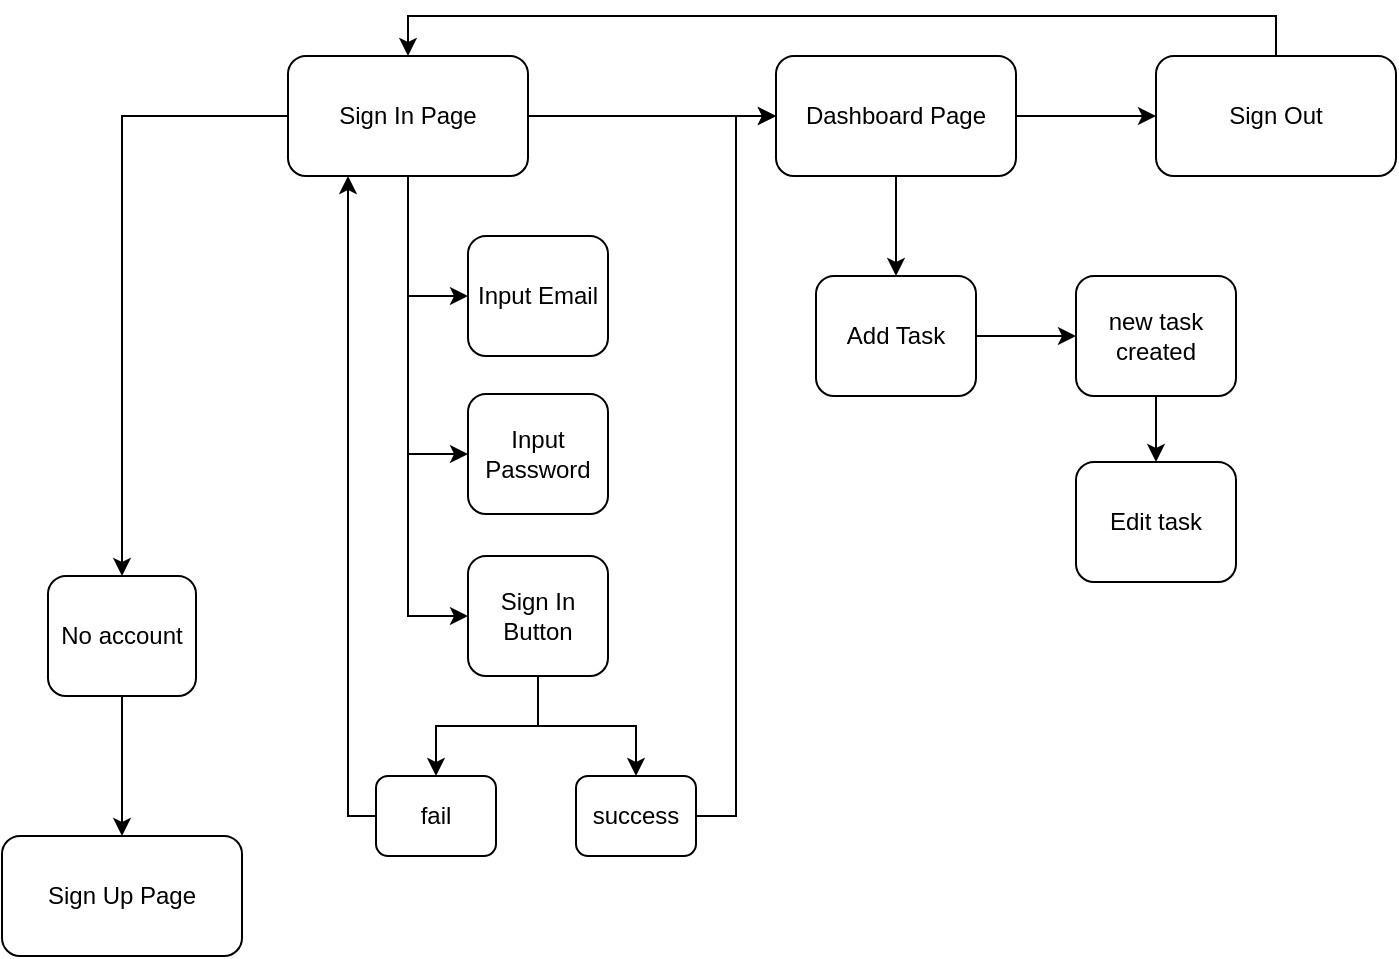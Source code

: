 <mxfile version="22.1.16" type="github">
  <diagram name="Page-1" id="e7e014a7-5840-1c2e-5031-d8a46d1fe8dd">
    <mxGraphModel dx="1050" dy="522" grid="1" gridSize="10" guides="1" tooltips="1" connect="1" arrows="1" fold="1" page="1" pageScale="1" pageWidth="1169" pageHeight="826" background="none" math="0" shadow="0">
      <root>
        <mxCell id="0" />
        <mxCell id="1" parent="0" />
        <mxCell id="DDBRn-jITelrEfrWwjiB-7" style="edgeStyle=orthogonalEdgeStyle;rounded=0;orthogonalLoop=1;jettySize=auto;html=1;entryX=0;entryY=0.5;entryDx=0;entryDy=0;" edge="1" parent="1" source="DDBRn-jITelrEfrWwjiB-1" target="DDBRn-jITelrEfrWwjiB-6">
          <mxGeometry relative="1" as="geometry" />
        </mxCell>
        <mxCell id="DDBRn-jITelrEfrWwjiB-23" style="edgeStyle=orthogonalEdgeStyle;rounded=0;orthogonalLoop=1;jettySize=auto;html=1;entryX=0;entryY=0.5;entryDx=0;entryDy=0;" edge="1" parent="1" source="DDBRn-jITelrEfrWwjiB-1" target="DDBRn-jITelrEfrWwjiB-21">
          <mxGeometry relative="1" as="geometry" />
        </mxCell>
        <mxCell id="DDBRn-jITelrEfrWwjiB-25" style="edgeStyle=orthogonalEdgeStyle;rounded=0;orthogonalLoop=1;jettySize=auto;html=1;entryX=0;entryY=0.5;entryDx=0;entryDy=0;" edge="1" parent="1" source="DDBRn-jITelrEfrWwjiB-1" target="DDBRn-jITelrEfrWwjiB-24">
          <mxGeometry relative="1" as="geometry" />
        </mxCell>
        <mxCell id="DDBRn-jITelrEfrWwjiB-27" style="edgeStyle=orthogonalEdgeStyle;rounded=0;orthogonalLoop=1;jettySize=auto;html=1;entryX=0;entryY=0.5;entryDx=0;entryDy=0;" edge="1" parent="1" source="DDBRn-jITelrEfrWwjiB-1" target="DDBRn-jITelrEfrWwjiB-26">
          <mxGeometry relative="1" as="geometry" />
        </mxCell>
        <mxCell id="DDBRn-jITelrEfrWwjiB-31" style="edgeStyle=orthogonalEdgeStyle;rounded=0;orthogonalLoop=1;jettySize=auto;html=1;entryX=0.5;entryY=0;entryDx=0;entryDy=0;" edge="1" parent="1" source="DDBRn-jITelrEfrWwjiB-1" target="DDBRn-jITelrEfrWwjiB-30">
          <mxGeometry relative="1" as="geometry" />
        </mxCell>
        <mxCell id="DDBRn-jITelrEfrWwjiB-1" value="Sign In Page" style="rounded=1;whiteSpace=wrap;html=1;" vertex="1" parent="1">
          <mxGeometry x="226" y="150" width="120" height="60" as="geometry" />
        </mxCell>
        <mxCell id="DDBRn-jITelrEfrWwjiB-2" value="Sign Up Page" style="rounded=1;whiteSpace=wrap;html=1;" vertex="1" parent="1">
          <mxGeometry x="83" y="540" width="120" height="60" as="geometry" />
        </mxCell>
        <mxCell id="DDBRn-jITelrEfrWwjiB-41" style="edgeStyle=orthogonalEdgeStyle;rounded=0;orthogonalLoop=1;jettySize=auto;html=1;" edge="1" parent="1" source="DDBRn-jITelrEfrWwjiB-3" target="DDBRn-jITelrEfrWwjiB-12">
          <mxGeometry relative="1" as="geometry" />
        </mxCell>
        <mxCell id="DDBRn-jITelrEfrWwjiB-3" value="Add Task" style="rounded=1;whiteSpace=wrap;html=1;" vertex="1" parent="1">
          <mxGeometry x="490" y="260" width="80" height="60" as="geometry" />
        </mxCell>
        <mxCell id="DDBRn-jITelrEfrWwjiB-9" style="edgeStyle=orthogonalEdgeStyle;rounded=0;orthogonalLoop=1;jettySize=auto;html=1;entryX=0;entryY=0.5;entryDx=0;entryDy=0;" edge="1" parent="1" source="DDBRn-jITelrEfrWwjiB-6" target="DDBRn-jITelrEfrWwjiB-8">
          <mxGeometry relative="1" as="geometry" />
        </mxCell>
        <mxCell id="DDBRn-jITelrEfrWwjiB-16" style="edgeStyle=orthogonalEdgeStyle;rounded=0;orthogonalLoop=1;jettySize=auto;html=1;entryX=0.5;entryY=0;entryDx=0;entryDy=0;" edge="1" parent="1" source="DDBRn-jITelrEfrWwjiB-6" target="DDBRn-jITelrEfrWwjiB-3">
          <mxGeometry relative="1" as="geometry" />
        </mxCell>
        <mxCell id="DDBRn-jITelrEfrWwjiB-6" value="Dashboard Page" style="rounded=1;whiteSpace=wrap;html=1;" vertex="1" parent="1">
          <mxGeometry x="470" y="150" width="120" height="60" as="geometry" />
        </mxCell>
        <mxCell id="DDBRn-jITelrEfrWwjiB-40" style="edgeStyle=orthogonalEdgeStyle;rounded=0;orthogonalLoop=1;jettySize=auto;html=1;entryX=0.5;entryY=0;entryDx=0;entryDy=0;" edge="1" parent="1" source="DDBRn-jITelrEfrWwjiB-8" target="DDBRn-jITelrEfrWwjiB-1">
          <mxGeometry relative="1" as="geometry">
            <Array as="points">
              <mxPoint x="720" y="130" />
              <mxPoint x="286" y="130" />
            </Array>
          </mxGeometry>
        </mxCell>
        <mxCell id="DDBRn-jITelrEfrWwjiB-8" value="Sign Out" style="rounded=1;whiteSpace=wrap;html=1;" vertex="1" parent="1">
          <mxGeometry x="660" y="150" width="120" height="60" as="geometry" />
        </mxCell>
        <mxCell id="DDBRn-jITelrEfrWwjiB-11" value="Edit task" style="rounded=1;whiteSpace=wrap;html=1;" vertex="1" parent="1">
          <mxGeometry x="620" y="353" width="80" height="60" as="geometry" />
        </mxCell>
        <mxCell id="DDBRn-jITelrEfrWwjiB-45" style="edgeStyle=orthogonalEdgeStyle;rounded=0;orthogonalLoop=1;jettySize=auto;html=1;" edge="1" parent="1" source="DDBRn-jITelrEfrWwjiB-12" target="DDBRn-jITelrEfrWwjiB-11">
          <mxGeometry relative="1" as="geometry" />
        </mxCell>
        <mxCell id="DDBRn-jITelrEfrWwjiB-12" value="new task created" style="rounded=1;whiteSpace=wrap;html=1;" vertex="1" parent="1">
          <mxGeometry x="620" y="260" width="80" height="60" as="geometry" />
        </mxCell>
        <mxCell id="DDBRn-jITelrEfrWwjiB-21" value="Input Email" style="rounded=1;whiteSpace=wrap;html=1;" vertex="1" parent="1">
          <mxGeometry x="316" y="240" width="70" height="60" as="geometry" />
        </mxCell>
        <mxCell id="DDBRn-jITelrEfrWwjiB-24" value="Input Password" style="rounded=1;whiteSpace=wrap;html=1;" vertex="1" parent="1">
          <mxGeometry x="316" y="319" width="70" height="60" as="geometry" />
        </mxCell>
        <mxCell id="DDBRn-jITelrEfrWwjiB-35" style="edgeStyle=orthogonalEdgeStyle;rounded=0;orthogonalLoop=1;jettySize=auto;html=1;" edge="1" parent="1" source="DDBRn-jITelrEfrWwjiB-26" target="DDBRn-jITelrEfrWwjiB-34">
          <mxGeometry relative="1" as="geometry" />
        </mxCell>
        <mxCell id="DDBRn-jITelrEfrWwjiB-37" style="edgeStyle=orthogonalEdgeStyle;rounded=0;orthogonalLoop=1;jettySize=auto;html=1;entryX=0.5;entryY=0;entryDx=0;entryDy=0;" edge="1" parent="1" source="DDBRn-jITelrEfrWwjiB-26" target="DDBRn-jITelrEfrWwjiB-36">
          <mxGeometry relative="1" as="geometry" />
        </mxCell>
        <mxCell id="DDBRn-jITelrEfrWwjiB-26" value="Sign In Button" style="rounded=1;whiteSpace=wrap;html=1;" vertex="1" parent="1">
          <mxGeometry x="316" y="400" width="70" height="60" as="geometry" />
        </mxCell>
        <mxCell id="DDBRn-jITelrEfrWwjiB-32" style="edgeStyle=orthogonalEdgeStyle;rounded=0;orthogonalLoop=1;jettySize=auto;html=1;entryX=0.5;entryY=0;entryDx=0;entryDy=0;" edge="1" parent="1" source="DDBRn-jITelrEfrWwjiB-30" target="DDBRn-jITelrEfrWwjiB-2">
          <mxGeometry relative="1" as="geometry" />
        </mxCell>
        <mxCell id="DDBRn-jITelrEfrWwjiB-30" value="No account" style="rounded=1;whiteSpace=wrap;html=1;" vertex="1" parent="1">
          <mxGeometry x="106" y="410" width="74" height="60" as="geometry" />
        </mxCell>
        <mxCell id="DDBRn-jITelrEfrWwjiB-39" style="edgeStyle=orthogonalEdgeStyle;rounded=0;orthogonalLoop=1;jettySize=auto;html=1;entryX=0;entryY=0.5;entryDx=0;entryDy=0;" edge="1" parent="1" source="DDBRn-jITelrEfrWwjiB-34" target="DDBRn-jITelrEfrWwjiB-6">
          <mxGeometry relative="1" as="geometry" />
        </mxCell>
        <mxCell id="DDBRn-jITelrEfrWwjiB-34" value="success" style="rounded=1;whiteSpace=wrap;html=1;" vertex="1" parent="1">
          <mxGeometry x="370" y="510" width="60" height="40" as="geometry" />
        </mxCell>
        <mxCell id="DDBRn-jITelrEfrWwjiB-38" style="edgeStyle=orthogonalEdgeStyle;rounded=0;orthogonalLoop=1;jettySize=auto;html=1;entryX=0.25;entryY=1;entryDx=0;entryDy=0;" edge="1" parent="1" source="DDBRn-jITelrEfrWwjiB-36" target="DDBRn-jITelrEfrWwjiB-1">
          <mxGeometry relative="1" as="geometry">
            <Array as="points">
              <mxPoint x="256" y="530" />
            </Array>
          </mxGeometry>
        </mxCell>
        <mxCell id="DDBRn-jITelrEfrWwjiB-36" value="fail" style="rounded=1;whiteSpace=wrap;html=1;" vertex="1" parent="1">
          <mxGeometry x="270" y="510" width="60" height="40" as="geometry" />
        </mxCell>
      </root>
    </mxGraphModel>
  </diagram>
</mxfile>

